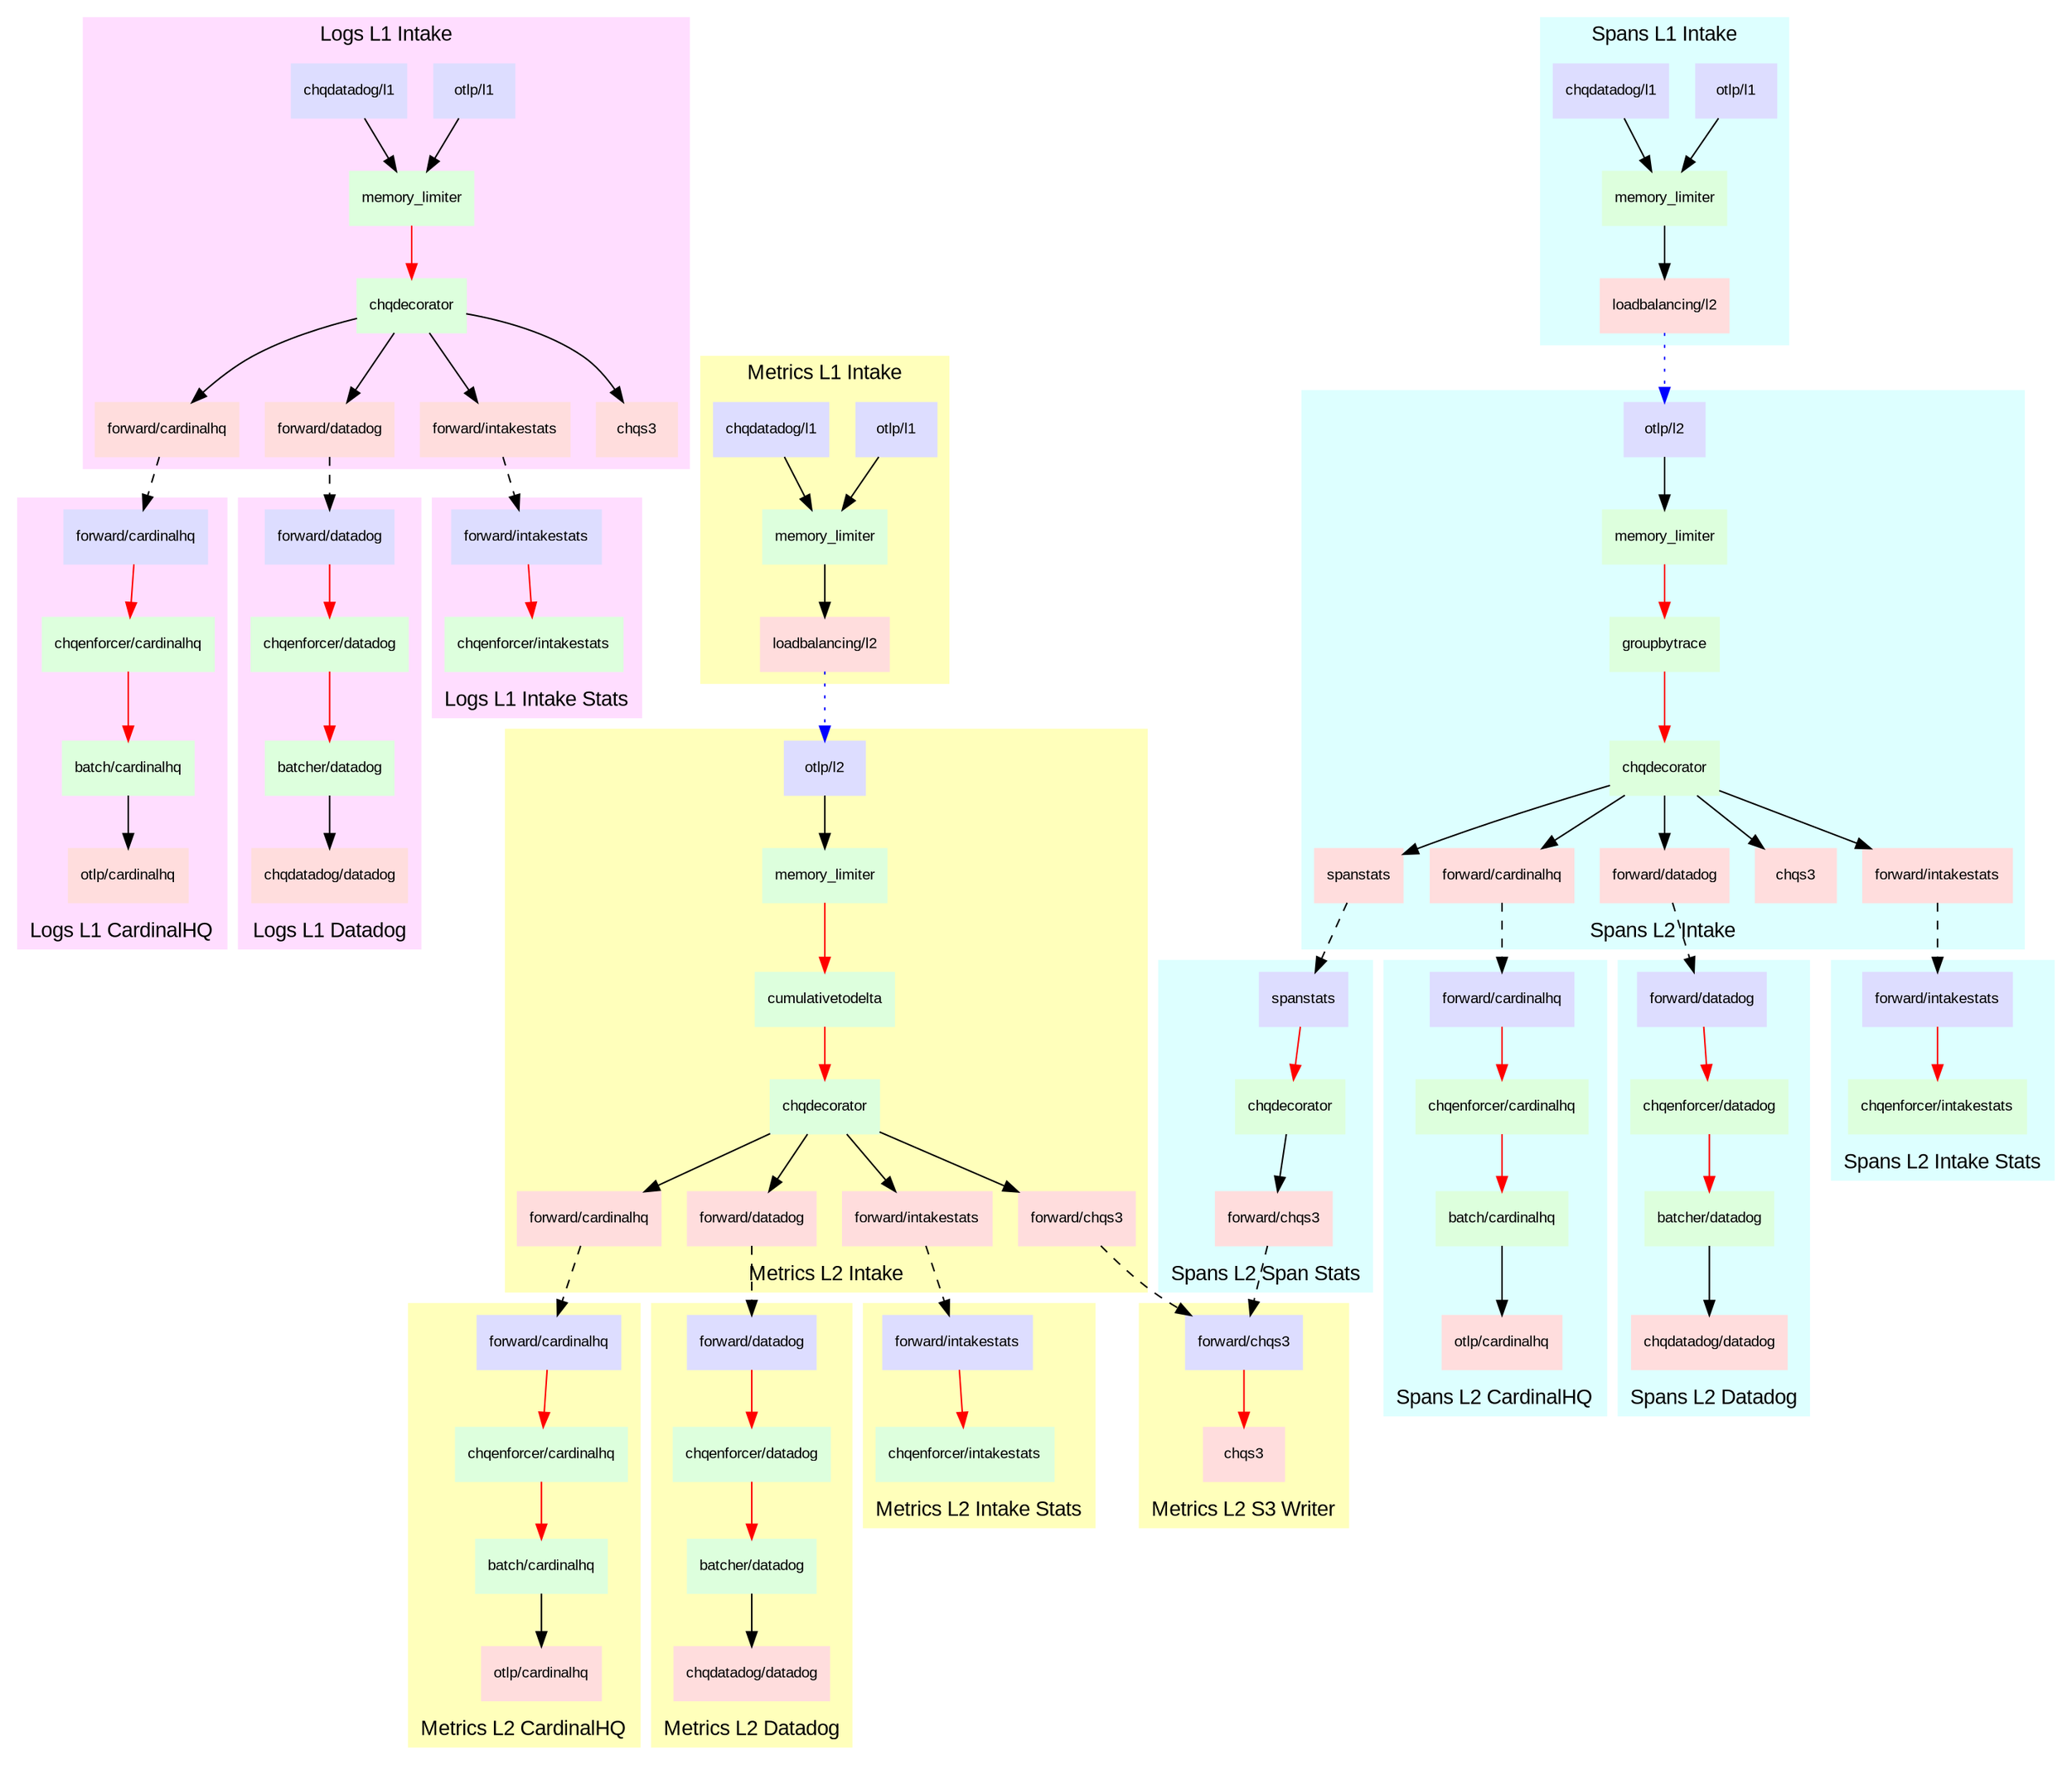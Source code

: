 # Copyright 2024 CardinalHQ, Inc
#
# Licensed under the Apache License, Version 2.0 (the "License");
# you may not use this file except in compliance with the License.
# You may obtain a copy of the License at
#
#     http://www.apache.org/licenses/LICENSE-2.0
#
# Unless required by applicable law or agreed to in writing, software
# distributed under the License is distributed on an "AS IS" BASIS,
# WITHOUT WARRANTIES OR CONDITIONS OF ANY KIND, either express or implied.
# See the License for the specific language governing permissions and
# limitations under the License.

digraph G {
    rankdir=TB;
    fontname="Arial";
    node [
        shape=box
        style=rounded
        fontname="Arial"
        fontsize=10
    ];

    subgraph cluster_1 {
		style=filled;
		color="#ffddff";
		node [style=filled,color=white];
        label="Logs L1 Intake";

        c1_receiver_otlp [label="otlp/l1" color="#ddddff"];
        c1_receiver_datadog [label="chqdatadog/l1" color="#ddddff"];
        c1_memory_limiter [label="memory_limiter" color="#ddffdd"];
        c1_chqdecorator [label="chqdecorator" color="#ddffdd"];
        c1_forwarder_cardinalhq [label="forward/cardinalhq" color="#ffdddd"];
        c1_forwarder_datadog [label="forward/datadog" color="#ffdddd"];
        c1_forwarder_stats [label="forward/intakestats" color="#ffdddd"];
        c1_chqs3 [label="chqs3" color="#ffdddd"];
         
        c1_receiver_datadog -> c1_memory_limiter;
        c1_receiver_otlp -> c1_memory_limiter;
        c1_memory_limiter -> c1_chqdecorator [color=red];
        c1_chqdecorator -> c1_forwarder_datadog;
        c1_chqdecorator -> c1_forwarder_cardinalhq;
        c1_chqdecorator -> c1_forwarder_stats;
        c1_chqdecorator -> c1_chqs3;
    }

    subgraph cluster_2 {
		style=filled;
		color="#ffddff";
		node [style=filled,color=white];
        label="Logs L1 CardinalHQ";
        labelloc="b";

        c1_forwarder_cardinalhq -> c2_forwarder_cardinalhq [style=dashed];

        c2_forwarder_cardinalhq [label="forward/cardinalhq" color="#ddddff"];
        c2_chqenforcer_cardinalhq [label="chqenforcer/cardinalhq" color="#ddffdd"];
        c2_batcher_cardinalhq [label="batch/cardinalhq" color="#ddffdd"];
        c2_otlp_cardinalhq [label="otlp/cardinalhq" color="#ffdddd"];

        c2_forwarder_cardinalhq -> c2_chqenforcer_cardinalhq [color=red];
        c2_chqenforcer_cardinalhq -> c2_batcher_cardinalhq [color=red];
        c2_batcher_cardinalhq -> c2_otlp_cardinalhq;
    }

    subgraph cluster_3 {
		style=filled;
		color="#ffddff";
		node [style=filled,color=white];
        label="Logs L1 Datadog";
        labelloc="b";

        c1_forwarder_datadog -> c3_forwarder_datadog [style=dashed];

        c3_forwarder_datadog [label="forward/datadog" color="#ddddff"];
        c3_chqenforcer_datadog [label="chqenforcer/datadog" color="#ddffdd"];
        c3_batcher_datadog [label="batcher/datadog" color="#ddffdd"];
        c3_chqdatadog_datadog [label="chqdatadog/datadog" color="#ffdddd"];

        c3_forwarder_datadog -> c3_chqenforcer_datadog [color=red];
        c3_chqenforcer_datadog -> c3_batcher_datadog [color=red];
        c3_batcher_datadog -> c3_chqdatadog_datadog;
    }

    subgraph cluster_4 {
        style=filled;
        color="#ffddff";
        node [style=filled,color=white];
        label="Logs L1 Intake Stats";
        labelloc="b";

        c1_forwarder_stats -> c100_forwarder_stats [style=dashed];

        c100_forwarder_stats [label="forward/intakestats" color="#ddddff"];
        c100_chqenforcer_stats [label="chqenforcer/intakestats" color="#ddffdd"];

        c100_forwarder_stats -> c100_chqenforcer_stats [color=red];
    }
    
    subgraph cluster_100 {
		style=filled;
		color="#ffffbb";
		node [style=filled,color=white];
        label="Metrics L1 Intake";
        
        c100_receiver_otlp [label="otlp/l1" color="#ddddff"];
        c100_receiver_datadog [label="chqdatadog/l1" color="#ddddff"];
        c100_memory_limiter [label="memory_limiter" color="#ddffdd"];
        c100_exporter_loadbalance [label="loadbalancing/l2" color="#ffdddd"];
        
        c100_receiver_datadog -> c100_memory_limiter;
        c100_receiver_otlp -> c100_memory_limiter;
        c100_memory_limiter -> c100_exporter_loadbalance;
    }
    
    subgraph cluster_200 { 
		style=filled;
		color="#ffffbb";
		node [style=filled,color=white];
        label="Metrics L2 Intake";
        labelloc="b";
        
        c100_exporter_loadbalance -> c200_receiver_otlp [style=dotted color=blue]
        
        c200_receiver_otlp [label="otlp/l2" color="#ddddff"];
        c200_memory_limiter [label="memory_limiter" color="#ddffdd"];
        c200_cumulativetodelta [label="cumulativetodelta" color="#ddffdd"];
        c200_chqdecorator [label="chqdecorator" color="#ddffdd"];
        c200_forwarder_cardinalhq [label="forward/cardinalhq" color="#ffdddd"];
        c200_forwarder_datadog [label="forward/datadog" color="#ffdddd"];
        c200_forwarder_stats [label="forward/intakestats" color="#ffdddd"];
        c200_forwarder_chqs3 [label="forward/chqs3" color="#ffdddd"];

        c200_receiver_otlp -> c200_memory_limiter;
        c200_memory_limiter -> c200_cumulativetodelta [color=red];
        c200_cumulativetodelta -> c200_chqdecorator [color=red];
        c200_chqdecorator -> c200_forwarder_cardinalhq;
        c200_chqdecorator -> c200_forwarder_datadog;
        c200_chqdecorator -> c200_forwarder_stats;
        c200_chqdecorator -> c200_forwarder_chqs3;
    }

    subgraph cluster_201 {
        style=filled;
        color="#ffffbb";
        node [style=filled,color=white];
        label="Metrics L2 CardinalHQ";
        labelloc="b";

        c200_forwarder_cardinalhq -> c201_forwarder_cardinalhq [style=dashed];

        c201_forwarder_cardinalhq [label="forward/cardinalhq" color="#ddddff"];
        c201_chqenforcer_cardinalhq [label="chqenforcer/cardinalhq" color="#ddffdd"];
        c201_batcher_cardinalhq [label="batch/cardinalhq" color="#ddffdd"];
        c201_otlp_cardinalhq [label="otlp/cardinalhq" color="#ffdddd"];

        c201_forwarder_cardinalhq -> c201_chqenforcer_cardinalhq [color=red];
        c201_chqenforcer_cardinalhq -> c201_batcher_cardinalhq [color=red];
        c201_batcher_cardinalhq -> c201_otlp_cardinalhq;
    }

    subgraph cluster_202 {
        style=filled;
        color="#ffffbb";
        node [style=filled,color=white];
        label="Metrics L2 Datadog";
        labelloc="b";

        c200_forwarder_datadog -> c202_forwarder_datadog [style=dashed];

        c202_forwarder_datadog [label="forward/datadog" color="#ddddff"];
        c202_chqenforcer_datadog [label="chqenforcer/datadog" color="#ddffdd"];
        c202_batcher_datadog [label="batcher/datadog" color="#ddffdd"];
        c202_chqdatadog_datadog [label="chqdatadog/datadog" color="#ffdddd"];

        c202_forwarder_datadog -> c202_chqenforcer_datadog [color=red];
        c202_chqenforcer_datadog -> c202_batcher_datadog [color=red];
        c202_batcher_datadog -> c202_chqdatadog_datadog;
    }

    subgraph cluster_203 {
        style=filled;
        color="#ffffbb";
        node [style=filled,color=white];
        label="Metrics L2 Intake Stats";
        labelloc="b";

        c200_forwarder_stats -> c203_forwarder_stats [style=dashed];

        c203_forwarder_stats [label="forward/intakestats" color="#ddddff"];
        c203_chqenforcer_stats [label="chqenforcer/intakestats" color="#ddffdd"];

        c203_forwarder_stats -> c203_chqenforcer_stats [color=red];
    }

        subgraph cluster_204 {
        style=filled;
        color="#ffffbb";
        node [style=filled,color=white];
        label="Metrics L2 S3 Writer";
        labelloc="b";

        c200_forwarder_chqs3 -> c204_forwarder_chqs3 [style=dashed];

        c204_forwarder_chqs3 [label="forward/chqs3" color="#ddddff"];
        c204_chqs3 [label="chqs3" color="#ffdddd"];

        c204_forwarder_chqs3 -> c204_chqs3 [color=red];
    }

    subgraph cluster_300 {
        style=filled;
        color="#ddffff";
        node [style=filled,color=white];
        label="Spans L1 Intake";
        
        c203_receiver_otlp [label="otlp/l1" color="#ddddff"];
        c203_receiver_datadog [label="chqdatadog/l1" color="#ddddff"];
        c203_memory_limiter [label="memory_limiter" color="#ddffdd"];
        c203_exporter_loadbalance [label="loadbalancing/l2" color="#ffdddd"];
        
        c203_receiver_datadog -> c203_memory_limiter;
        c203_receiver_otlp -> c203_memory_limiter;
        c203_memory_limiter -> c203_exporter_loadbalance;
    }

    subgraph cluster_400 {
        style=filled;
        color="#ddffff";
        node [style=filled,color=white];
        label="Spans L2 Intake";
        labelloc="b";
        
        c203_exporter_loadbalance -> c400_receiver_otlp [style=dotted color=blue]
        
        c400_receiver_otlp [label="otlp/l2" color="#ddddff"];
        c400_memory_limiter [label="memory_limiter" color="#ddffdd"];
        c400_groupbytrace [label="groupbytrace" color="#ddffdd"];
        c400_chqdecorator [label="chqdecorator" color="#ddffdd"];
        c400_forwarder_cardinalhq [label="forward/cardinalhq" color="#ffdddd"];
        c400_forwarder_datadog [label="forward/datadog" color="#ffdddd"];
        c400_forwarder_stats [label="forward/intakestats" color="#ffdddd"];
        c400_chqs3 [label="chqs3" color="#ffdddd"];
        c400_spanstats [label="spanstats" color="#ffdddd"];

        c400_receiver_otlp -> c400_memory_limiter;
        c400_memory_limiter -> c400_groupbytrace [color=red];
        c400_groupbytrace -> c400_chqdecorator [color=red];
        c400_chqdecorator -> c400_forwarder_cardinalhq;
        c400_chqdecorator -> c400_forwarder_datadog;
        c400_chqdecorator -> c400_forwarder_stats;
        c400_chqdecorator -> c400_chqs3;
        c400_chqdecorator -> c400_spanstats;
    }

    subgraph cluster_401 {
        style=filled;
        color="#ddffff";
        node [style=filled,color=white];
        label="Spans L2 CardinalHQ";
        labelloc="b";

        c400_forwarder_cardinalhq -> c401_forwarder_cardinalhq [style=dashed];

        c401_forwarder_cardinalhq [label="forward/cardinalhq" color="#ddddff"];
        c401_chqenforcer_cardinalhq [label="chqenforcer/cardinalhq" color="#ddffdd"];
        c401_batcher_cardinalhq [label="batch/cardinalhq" color="#ddffdd"];
        c401_otlp_cardinalhq [label="otlp/cardinalhq" color="#ffdddd"];

        c401_forwarder_cardinalhq -> c401_chqenforcer_cardinalhq [color=red];
        c401_chqenforcer_cardinalhq -> c401_batcher_cardinalhq [color=red];
        c401_batcher_cardinalhq -> c401_otlp_cardinalhq;
    }

    subgraph cluster_402 {
        style=filled;
        color="#ddffff";
        node [style=filled,color=white];
        label="Spans L2 Datadog";
        labelloc="b";

        c400_forwarder_datadog -> c402_forwarder_datadog [style=dashed];

        c402_forwarder_datadog [label="forward/datadog" color="#ddddff"];
        c402_chqenforcer_datadog [label="chqenforcer/datadog" color="#ddffdd"];
        c402_batcher_datadog [label="batcher/datadog" color="#ddffdd"];
        c402_chqdatadog_datadog [label="chqdatadog/datadog" color="#ffdddd"];

        c402_forwarder_datadog -> c402_chqenforcer_datadog [color=red];
        c402_chqenforcer_datadog -> c402_batcher_datadog [color=red];
        c402_batcher_datadog -> c402_chqdatadog_datadog;
    }

    subgraph cluster_403 {
        style=filled;
        color="#ddffff";
        node [style=filled,color=white];
        label="Spans L2 Intake Stats";
        labelloc="b";

        c400_forwarder_stats -> c403_forwarder_stats [style=dashed];

        c403_forwarder_stats [label="forward/intakestats" color="#ddddff"];
        c403_chqenforcer_stats [label="chqenforcer/intakestats" color="#ddffdd"];

        c403_forwarder_stats -> c403_chqenforcer_stats [color=red];
    }

    subgraph cluster_404 {
        style=filled;
        color="#ddffff";
        node [style=filled,color=white];
        label="Spans L2 Span Stats";
        labelloc="b";

        c400_spanstats -> c404_spanstats [style=dashed];
        c404_forwarder_chqs3 [label="forward/chqs3" color="#ffdddd"];

        c404_spanstats [label="spanstats" color="#ddddff"];
        c404_chqdecorator [label="chqdecorator" color="#ddffdd"];

        c404_spanstats -> c404_chqdecorator [color=red];
        c404_chqdecorator -> c404_forwarder_chqs3;
        c404_forwarder_chqs3 -> c204_forwarder_chqs3 [style=dashed];
    }
}

